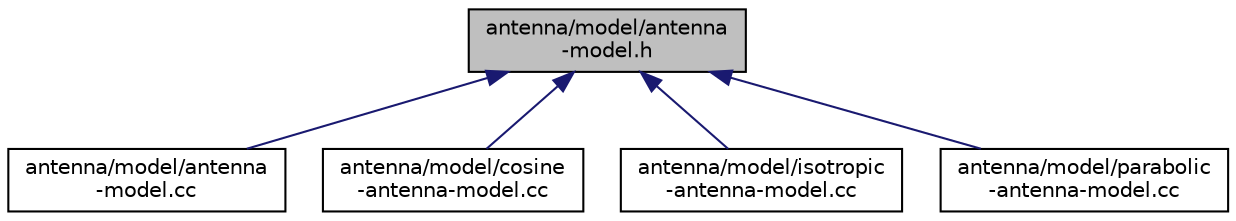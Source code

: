 digraph "antenna/model/antenna-model.h"
{
  edge [fontname="Helvetica",fontsize="10",labelfontname="Helvetica",labelfontsize="10"];
  node [fontname="Helvetica",fontsize="10",shape=record];
  Node1 [label="antenna/model/antenna\l-model.h",height=0.2,width=0.4,color="black", fillcolor="grey75", style="filled", fontcolor="black"];
  Node1 -> Node2 [dir="back",color="midnightblue",fontsize="10",style="solid"];
  Node2 [label="antenna/model/antenna\l-model.cc",height=0.2,width=0.4,color="black", fillcolor="white", style="filled",URL="$d9/d69/antenna-model_8cc.html"];
  Node1 -> Node3 [dir="back",color="midnightblue",fontsize="10",style="solid"];
  Node3 [label="antenna/model/cosine\l-antenna-model.cc",height=0.2,width=0.4,color="black", fillcolor="white", style="filled",URL="$d9/dec/cosine-antenna-model_8cc.html"];
  Node1 -> Node4 [dir="back",color="midnightblue",fontsize="10",style="solid"];
  Node4 [label="antenna/model/isotropic\l-antenna-model.cc",height=0.2,width=0.4,color="black", fillcolor="white", style="filled",URL="$db/d07/isotropic-antenna-model_8cc.html"];
  Node1 -> Node5 [dir="back",color="midnightblue",fontsize="10",style="solid"];
  Node5 [label="antenna/model/parabolic\l-antenna-model.cc",height=0.2,width=0.4,color="black", fillcolor="white", style="filled",URL="$d8/ddb/parabolic-antenna-model_8cc.html"];
}

